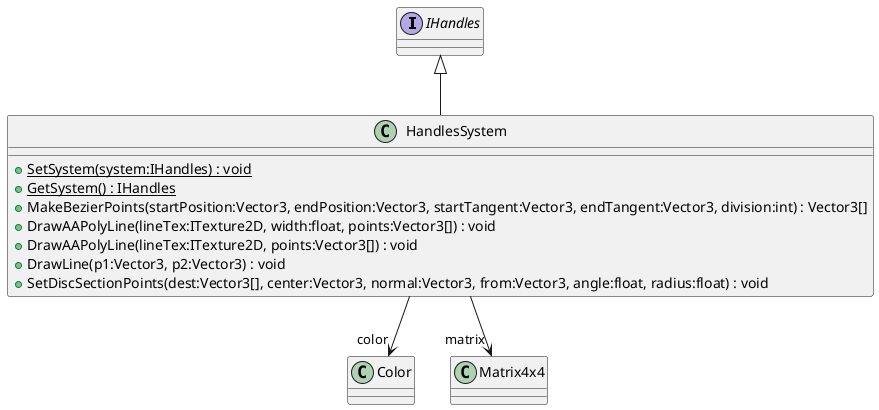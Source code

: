 @startuml
interface IHandles {
}
class HandlesSystem {
    {static} + SetSystem(system:IHandles) : void
    {static} + GetSystem() : IHandles
    + MakeBezierPoints(startPosition:Vector3, endPosition:Vector3, startTangent:Vector3, endTangent:Vector3, division:int) : Vector3[]
    + DrawAAPolyLine(lineTex:ITexture2D, width:float, points:Vector3[]) : void
    + DrawAAPolyLine(lineTex:ITexture2D, points:Vector3[]) : void
    + DrawLine(p1:Vector3, p2:Vector3) : void
    + SetDiscSectionPoints(dest:Vector3[], center:Vector3, normal:Vector3, from:Vector3, angle:float, radius:float) : void
}
IHandles <|-- HandlesSystem
HandlesSystem --> "color" Color
HandlesSystem --> "matrix" Matrix4x4
@enduml
